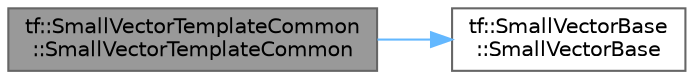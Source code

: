 digraph "tf::SmallVectorTemplateCommon::SmallVectorTemplateCommon"
{
 // LATEX_PDF_SIZE
  bgcolor="transparent";
  edge [fontname=Helvetica,fontsize=10,labelfontname=Helvetica,labelfontsize=10];
  node [fontname=Helvetica,fontsize=10,shape=box,height=0.2,width=0.4];
  rankdir="LR";
  Node1 [id="Node000001",label="tf::SmallVectorTemplateCommon\l::SmallVectorTemplateCommon",height=0.2,width=0.4,color="gray40", fillcolor="grey60", style="filled", fontcolor="black",tooltip=" "];
  Node1 -> Node2 [id="edge1_Node000001_Node000002",color="steelblue1",style="solid",tooltip=" "];
  Node2 [id="Node000002",label="tf::SmallVectorBase\l::SmallVectorBase",height=0.2,width=0.4,color="grey40", fillcolor="white", style="filled",URL="$classtf_1_1_small_vector_base.html#a326c733a440cd9a1197bed0f75892152",tooltip=" "];
}
